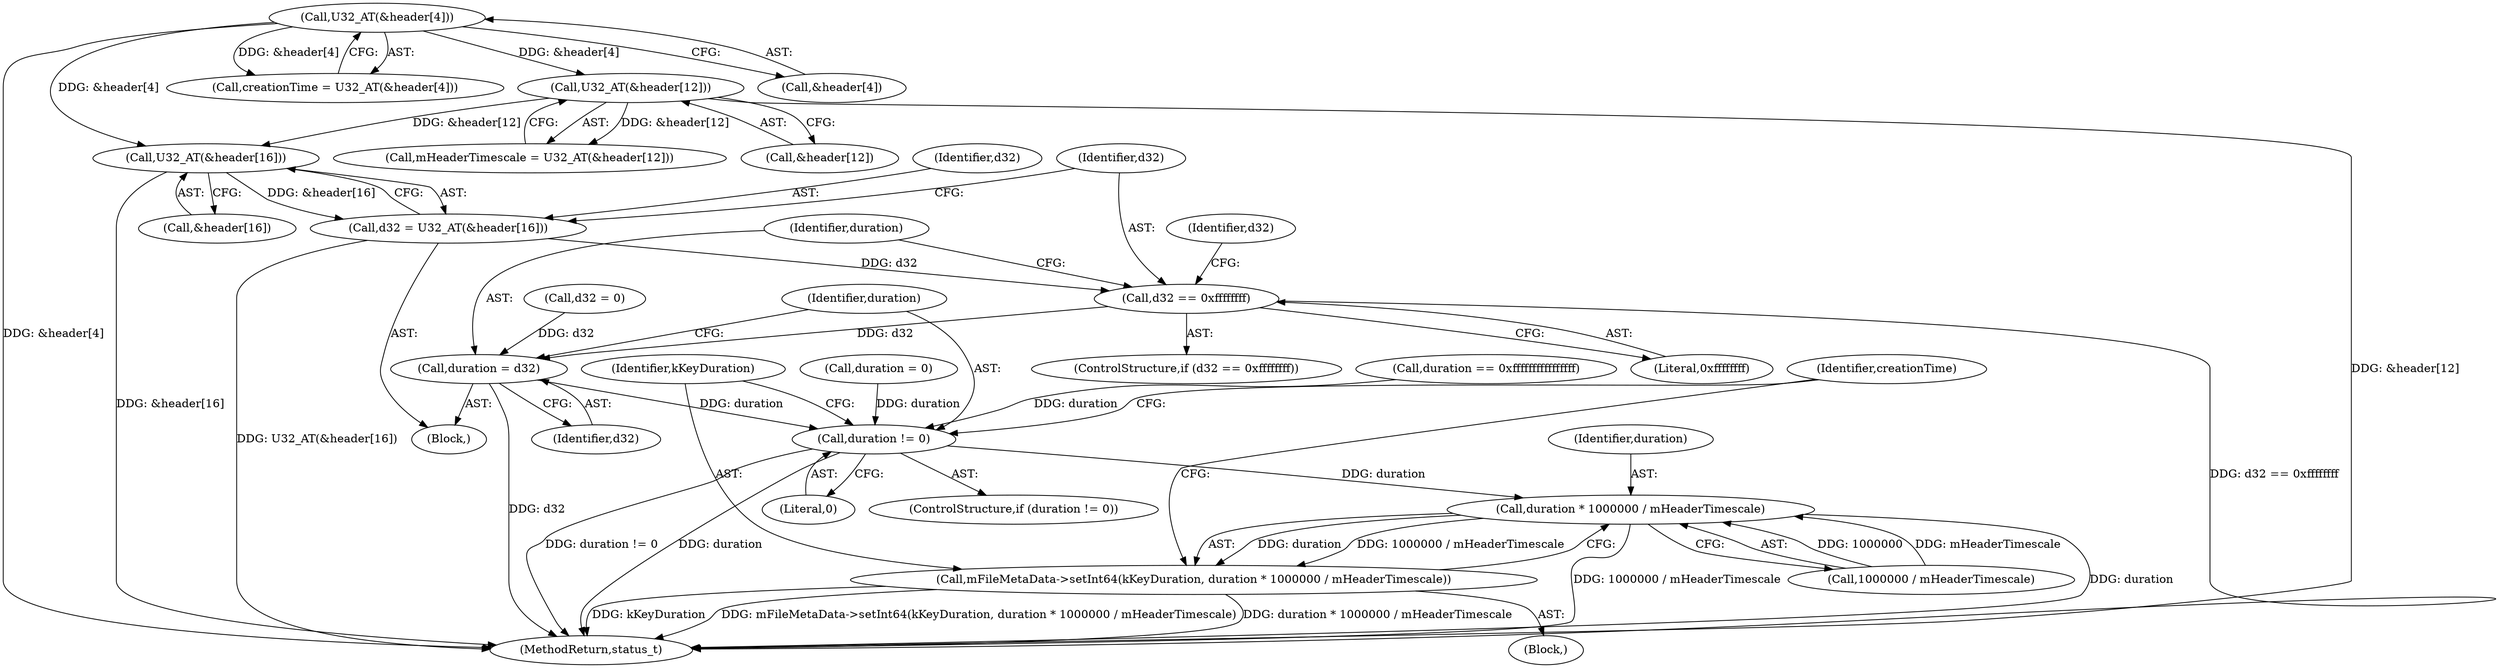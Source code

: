 digraph "0_Android_6fe85f7e15203e48df2cc3e8e1c4bc6ad49dc968@array" {
"1002434" [label="(Call,U32_AT(&header[16]))"];
"1002419" [label="(Call,U32_AT(&header[4]))"];
"1002426" [label="(Call,U32_AT(&header[12]))"];
"1002432" [label="(Call,d32 = U32_AT(&header[16]))"];
"1002440" [label="(Call,d32 == 0xffffffff)"];
"1002447" [label="(Call,duration = d32)"];
"1002451" [label="(Call,duration != 0)"];
"1002457" [label="(Call,duration * 1000000 / mHeaderTimescale)"];
"1002455" [label="(Call,mFileMetaData->setInt64(kKeyDuration, duration * 1000000 / mHeaderTimescale))"];
"1002433" [label="(Identifier,d32)"];
"1002459" [label="(Call,1000000 / mHeaderTimescale)"];
"1002442" [label="(Literal,0xffffffff)"];
"1002417" [label="(Call,creationTime = U32_AT(&header[4]))"];
"1002447" [label="(Call,duration = d32)"];
"1002449" [label="(Identifier,d32)"];
"1002402" [label="(Call,duration = 0)"];
"1002452" [label="(Identifier,duration)"];
"1002464" [label="(Identifier,creationTime)"];
"1002427" [label="(Call,&header[12])"];
"1002931" [label="(MethodReturn,status_t)"];
"1002435" [label="(Call,&header[16])"];
"1002453" [label="(Literal,0)"];
"1002456" [label="(Identifier,kKeyDuration)"];
"1002439" [label="(ControlStructure,if (d32 == 0xffffffff))"];
"1002440" [label="(Call,d32 == 0xffffffff)"];
"1002451" [label="(Call,duration != 0)"];
"1002458" [label="(Identifier,duration)"];
"1002441" [label="(Identifier,d32)"];
"1002454" [label="(Block,)"];
"1002419" [label="(Call,U32_AT(&header[4]))"];
"1002457" [label="(Call,duration * 1000000 / mHeaderTimescale)"];
"1002398" [label="(Call,duration == 0xffffffffffffffff)"];
"1002432" [label="(Call,d32 = U32_AT(&header[16]))"];
"1002420" [label="(Call,&header[4])"];
"1002448" [label="(Identifier,duration)"];
"1002424" [label="(Call,mHeaderTimescale = U32_AT(&header[12]))"];
"1002444" [label="(Call,d32 = 0)"];
"1002416" [label="(Block,)"];
"1002450" [label="(ControlStructure,if (duration != 0))"];
"1002445" [label="(Identifier,d32)"];
"1002434" [label="(Call,U32_AT(&header[16]))"];
"1002455" [label="(Call,mFileMetaData->setInt64(kKeyDuration, duration * 1000000 / mHeaderTimescale))"];
"1002426" [label="(Call,U32_AT(&header[12]))"];
"1002434" -> "1002432"  [label="AST: "];
"1002434" -> "1002435"  [label="CFG: "];
"1002435" -> "1002434"  [label="AST: "];
"1002432" -> "1002434"  [label="CFG: "];
"1002434" -> "1002931"  [label="DDG: &header[16]"];
"1002434" -> "1002432"  [label="DDG: &header[16]"];
"1002419" -> "1002434"  [label="DDG: &header[4]"];
"1002426" -> "1002434"  [label="DDG: &header[12]"];
"1002419" -> "1002417"  [label="AST: "];
"1002419" -> "1002420"  [label="CFG: "];
"1002420" -> "1002419"  [label="AST: "];
"1002417" -> "1002419"  [label="CFG: "];
"1002419" -> "1002931"  [label="DDG: &header[4]"];
"1002419" -> "1002417"  [label="DDG: &header[4]"];
"1002419" -> "1002426"  [label="DDG: &header[4]"];
"1002426" -> "1002424"  [label="AST: "];
"1002426" -> "1002427"  [label="CFG: "];
"1002427" -> "1002426"  [label="AST: "];
"1002424" -> "1002426"  [label="CFG: "];
"1002426" -> "1002931"  [label="DDG: &header[12]"];
"1002426" -> "1002424"  [label="DDG: &header[12]"];
"1002432" -> "1002416"  [label="AST: "];
"1002433" -> "1002432"  [label="AST: "];
"1002441" -> "1002432"  [label="CFG: "];
"1002432" -> "1002931"  [label="DDG: U32_AT(&header[16])"];
"1002432" -> "1002440"  [label="DDG: d32"];
"1002440" -> "1002439"  [label="AST: "];
"1002440" -> "1002442"  [label="CFG: "];
"1002441" -> "1002440"  [label="AST: "];
"1002442" -> "1002440"  [label="AST: "];
"1002445" -> "1002440"  [label="CFG: "];
"1002448" -> "1002440"  [label="CFG: "];
"1002440" -> "1002931"  [label="DDG: d32 == 0xffffffff"];
"1002440" -> "1002447"  [label="DDG: d32"];
"1002447" -> "1002416"  [label="AST: "];
"1002447" -> "1002449"  [label="CFG: "];
"1002448" -> "1002447"  [label="AST: "];
"1002449" -> "1002447"  [label="AST: "];
"1002452" -> "1002447"  [label="CFG: "];
"1002447" -> "1002931"  [label="DDG: d32"];
"1002444" -> "1002447"  [label="DDG: d32"];
"1002447" -> "1002451"  [label="DDG: duration"];
"1002451" -> "1002450"  [label="AST: "];
"1002451" -> "1002453"  [label="CFG: "];
"1002452" -> "1002451"  [label="AST: "];
"1002453" -> "1002451"  [label="AST: "];
"1002456" -> "1002451"  [label="CFG: "];
"1002464" -> "1002451"  [label="CFG: "];
"1002451" -> "1002931"  [label="DDG: duration != 0"];
"1002451" -> "1002931"  [label="DDG: duration"];
"1002402" -> "1002451"  [label="DDG: duration"];
"1002398" -> "1002451"  [label="DDG: duration"];
"1002451" -> "1002457"  [label="DDG: duration"];
"1002457" -> "1002455"  [label="AST: "];
"1002457" -> "1002459"  [label="CFG: "];
"1002458" -> "1002457"  [label="AST: "];
"1002459" -> "1002457"  [label="AST: "];
"1002455" -> "1002457"  [label="CFG: "];
"1002457" -> "1002931"  [label="DDG: 1000000 / mHeaderTimescale"];
"1002457" -> "1002931"  [label="DDG: duration"];
"1002457" -> "1002455"  [label="DDG: duration"];
"1002457" -> "1002455"  [label="DDG: 1000000 / mHeaderTimescale"];
"1002459" -> "1002457"  [label="DDG: 1000000"];
"1002459" -> "1002457"  [label="DDG: mHeaderTimescale"];
"1002455" -> "1002454"  [label="AST: "];
"1002456" -> "1002455"  [label="AST: "];
"1002464" -> "1002455"  [label="CFG: "];
"1002455" -> "1002931"  [label="DDG: duration * 1000000 / mHeaderTimescale"];
"1002455" -> "1002931"  [label="DDG: kKeyDuration"];
"1002455" -> "1002931"  [label="DDG: mFileMetaData->setInt64(kKeyDuration, duration * 1000000 / mHeaderTimescale)"];
}
